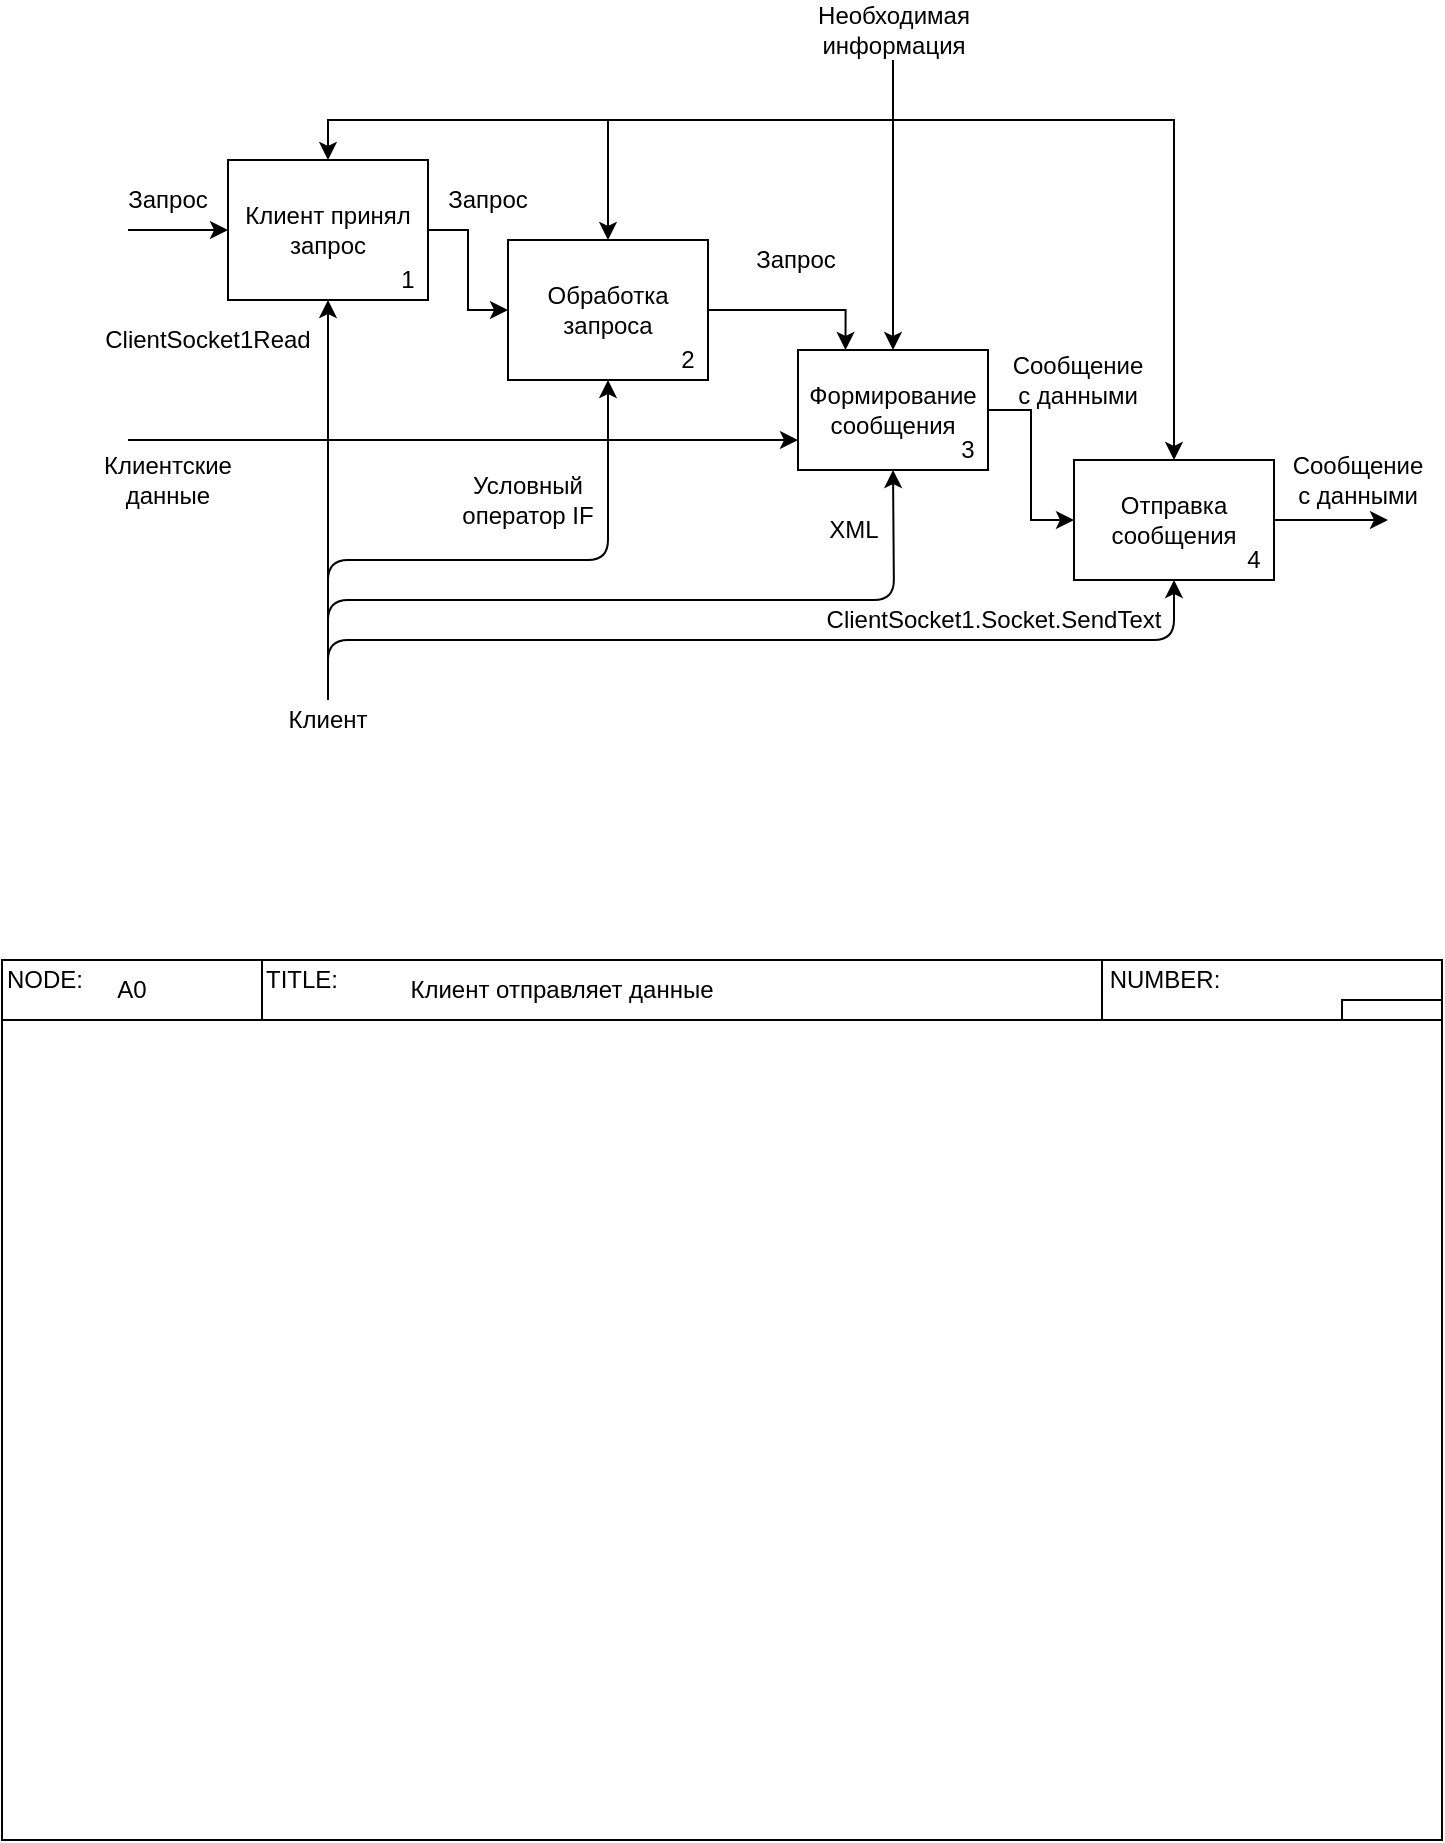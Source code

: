 <mxfile version="13.0.1" type="github">
  <diagram id="AoLe5V4ISyPj-6RMyFMR" name="Страница 1">
    <mxGraphModel dx="860" dy="663" grid="1" gridSize="10" guides="1" tooltips="1" connect="1" arrows="1" fold="1" page="1" pageScale="1" pageWidth="827" pageHeight="1169" math="0" shadow="0">
      <root>
        <mxCell id="0" />
        <mxCell id="1" parent="0" />
        <mxCell id="TYSZjx4eLuvWmIhEO_7E-36" style="edgeStyle=orthogonalEdgeStyle;rounded=0;orthogonalLoop=1;jettySize=auto;html=1;exitX=1;exitY=0.5;exitDx=0;exitDy=0;entryX=0;entryY=0.5;entryDx=0;entryDy=0;" parent="1" source="pFTF1I5AWca8MZ5ZyV97-1" target="pFTF1I5AWca8MZ5ZyV97-18" edge="1">
          <mxGeometry relative="1" as="geometry" />
        </mxCell>
        <mxCell id="pFTF1I5AWca8MZ5ZyV97-1" value="Клиент принял запрос" style="rounded=0;whiteSpace=wrap;html=1;" parent="1" vertex="1">
          <mxGeometry x="160" y="190" width="100" height="70" as="geometry" />
        </mxCell>
        <mxCell id="pFTF1I5AWca8MZ5ZyV97-4" value="1" style="text;html=1;strokeColor=none;fillColor=none;align=center;verticalAlign=middle;whiteSpace=wrap;rounded=0;" parent="1" vertex="1">
          <mxGeometry x="240" y="240" width="20" height="20" as="geometry" />
        </mxCell>
        <mxCell id="YUrXhNPh0uZ1h1seXc1K-17" style="edgeStyle=orthogonalEdgeStyle;rounded=0;orthogonalLoop=1;jettySize=auto;html=1;exitX=1;exitY=0.5;exitDx=0;exitDy=0;entryX=0;entryY=0.5;entryDx=0;entryDy=0;" parent="1" source="pFTF1I5AWca8MZ5ZyV97-11" target="pFTF1I5AWca8MZ5ZyV97-17" edge="1">
          <mxGeometry relative="1" as="geometry" />
        </mxCell>
        <mxCell id="pFTF1I5AWca8MZ5ZyV97-11" value="Формирование сообщения" style="rounded=0;whiteSpace=wrap;html=1;" parent="1" vertex="1">
          <mxGeometry x="445" y="285" width="95" height="60" as="geometry" />
        </mxCell>
        <mxCell id="pFTF1I5AWca8MZ5ZyV97-16" value="3" style="text;html=1;strokeColor=none;fillColor=none;align=center;verticalAlign=middle;whiteSpace=wrap;rounded=0;" parent="1" vertex="1">
          <mxGeometry x="520" y="325" width="20" height="20" as="geometry" />
        </mxCell>
        <mxCell id="pFTF1I5AWca8MZ5ZyV97-34" style="edgeStyle=orthogonalEdgeStyle;rounded=0;orthogonalLoop=1;jettySize=auto;html=1;exitX=1;exitY=0.5;exitDx=0;exitDy=0;" parent="1" source="pFTF1I5AWca8MZ5ZyV97-17" edge="1">
          <mxGeometry relative="1" as="geometry">
            <mxPoint x="740" y="370" as="targetPoint" />
          </mxGeometry>
        </mxCell>
        <mxCell id="pFTF1I5AWca8MZ5ZyV97-17" value="Отправка сообщения" style="rounded=0;whiteSpace=wrap;html=1;" parent="1" vertex="1">
          <mxGeometry x="583" y="340" width="100" height="60" as="geometry" />
        </mxCell>
        <mxCell id="TYSZjx4eLuvWmIhEO_7E-25" style="edgeStyle=orthogonalEdgeStyle;rounded=0;orthogonalLoop=1;jettySize=auto;html=1;exitX=1;exitY=0.5;exitDx=0;exitDy=0;entryX=0.25;entryY=0;entryDx=0;entryDy=0;" parent="1" source="pFTF1I5AWca8MZ5ZyV97-18" target="pFTF1I5AWca8MZ5ZyV97-11" edge="1">
          <mxGeometry relative="1" as="geometry" />
        </mxCell>
        <mxCell id="pFTF1I5AWca8MZ5ZyV97-18" value="Обработка запроса" style="rounded=0;whiteSpace=wrap;html=1;" parent="1" vertex="1">
          <mxGeometry x="300" y="230" width="100" height="70" as="geometry" />
        </mxCell>
        <mxCell id="pFTF1I5AWca8MZ5ZyV97-23" value="4" style="text;html=1;strokeColor=none;fillColor=none;align=center;verticalAlign=middle;whiteSpace=wrap;rounded=0;" parent="1" vertex="1">
          <mxGeometry x="663" y="380" width="20" height="20" as="geometry" />
        </mxCell>
        <mxCell id="pFTF1I5AWca8MZ5ZyV97-37" value="Сообщение с данными" style="text;html=1;strokeColor=none;fillColor=none;align=center;verticalAlign=middle;whiteSpace=wrap;rounded=0;" parent="1" vertex="1">
          <mxGeometry x="550" y="285" width="70" height="30" as="geometry" />
        </mxCell>
        <mxCell id="pFTF1I5AWca8MZ5ZyV97-42" value="Клиентские данные" style="text;html=1;strokeColor=none;fillColor=none;align=center;verticalAlign=middle;whiteSpace=wrap;rounded=0;" parent="1" vertex="1">
          <mxGeometry x="95" y="335" width="70" height="30" as="geometry" />
        </mxCell>
        <mxCell id="pFTF1I5AWca8MZ5ZyV97-43" value="" style="endArrow=classic;html=1;entryX=0;entryY=0.75;entryDx=0;entryDy=0;" parent="1" target="pFTF1I5AWca8MZ5ZyV97-11" edge="1">
          <mxGeometry width="50" height="50" relative="1" as="geometry">
            <mxPoint x="110" y="330" as="sourcePoint" />
            <mxPoint x="130" y="240" as="targetPoint" />
          </mxGeometry>
        </mxCell>
        <mxCell id="X1KBWUIIKqeDnerTApMN-15" value="2" style="text;html=1;strokeColor=none;fillColor=none;align=center;verticalAlign=middle;whiteSpace=wrap;rounded=0;" parent="1" vertex="1">
          <mxGeometry x="380" y="280" width="20" height="20" as="geometry" />
        </mxCell>
        <mxCell id="YUrXhNPh0uZ1h1seXc1K-36" value="Клиент" style="text;html=1;strokeColor=none;fillColor=none;align=center;verticalAlign=middle;whiteSpace=wrap;rounded=0;" parent="1" vertex="1">
          <mxGeometry x="190" y="460" width="40" height="20" as="geometry" />
        </mxCell>
        <mxCell id="TYSZjx4eLuvWmIhEO_7E-1" value="" style="rounded=0;whiteSpace=wrap;html=1;fillColor=none;" parent="1" vertex="1">
          <mxGeometry x="47" y="620" width="720" height="410" as="geometry" />
        </mxCell>
        <mxCell id="TYSZjx4eLuvWmIhEO_7E-2" value="" style="rounded=0;whiteSpace=wrap;html=1;fillColor=none;" parent="1" vertex="1">
          <mxGeometry x="47" y="590" width="720" height="30" as="geometry" />
        </mxCell>
        <mxCell id="TYSZjx4eLuvWmIhEO_7E-3" value="" style="rounded=0;whiteSpace=wrap;html=1;fillColor=none;" parent="1" vertex="1">
          <mxGeometry x="597" y="590" width="170" height="30" as="geometry" />
        </mxCell>
        <mxCell id="TYSZjx4eLuvWmIhEO_7E-4" value="" style="rounded=0;whiteSpace=wrap;html=1;fillColor=none;" parent="1" vertex="1">
          <mxGeometry x="47" y="590" width="130" height="30" as="geometry" />
        </mxCell>
        <mxCell id="TYSZjx4eLuvWmIhEO_7E-5" value="NODE:" style="text;html=1;strokeColor=none;fillColor=none;align=center;verticalAlign=middle;whiteSpace=wrap;rounded=0;" parent="1" vertex="1">
          <mxGeometry x="47" y="590" width="43" height="20" as="geometry" />
        </mxCell>
        <mxCell id="TYSZjx4eLuvWmIhEO_7E-6" value="A0" style="text;html=1;strokeColor=none;fillColor=none;align=center;verticalAlign=middle;whiteSpace=wrap;rounded=0;" parent="1" vertex="1">
          <mxGeometry x="92" y="595" width="40" height="20" as="geometry" />
        </mxCell>
        <mxCell id="TYSZjx4eLuvWmIhEO_7E-7" value="TITLE:" style="text;html=1;strokeColor=none;fillColor=none;align=center;verticalAlign=middle;whiteSpace=wrap;rounded=0;" parent="1" vertex="1">
          <mxGeometry x="177" y="590" width="40" height="20" as="geometry" />
        </mxCell>
        <mxCell id="TYSZjx4eLuvWmIhEO_7E-8" value="NUMBER:" style="text;html=1;strokeColor=none;fillColor=none;align=center;verticalAlign=middle;whiteSpace=wrap;rounded=0;" parent="1" vertex="1">
          <mxGeometry x="597" y="590" width="63" height="20" as="geometry" />
        </mxCell>
        <mxCell id="TYSZjx4eLuvWmIhEO_7E-9" value="" style="rounded=0;whiteSpace=wrap;html=1;fillColor=none;" parent="1" vertex="1">
          <mxGeometry x="717" y="610" width="50" height="10" as="geometry" />
        </mxCell>
        <mxCell id="TYSZjx4eLuvWmIhEO_7E-10" value="Клиент отправляет данные" style="text;html=1;strokeColor=none;fillColor=none;align=center;verticalAlign=middle;whiteSpace=wrap;rounded=0;shadow=0;" parent="1" vertex="1">
          <mxGeometry x="217" y="595" width="220" height="20" as="geometry" />
        </mxCell>
        <mxCell id="TYSZjx4eLuvWmIhEO_7E-11" value="" style="endArrow=classic;html=1;entryX=0;entryY=0.5;entryDx=0;entryDy=0;" parent="1" target="pFTF1I5AWca8MZ5ZyV97-1" edge="1">
          <mxGeometry width="50" height="50" relative="1" as="geometry">
            <mxPoint x="110" y="225" as="sourcePoint" />
            <mxPoint x="550" y="340" as="targetPoint" />
          </mxGeometry>
        </mxCell>
        <mxCell id="TYSZjx4eLuvWmIhEO_7E-12" value="Запрос" style="text;html=1;strokeColor=none;fillColor=none;align=center;verticalAlign=middle;whiteSpace=wrap;rounded=0;" parent="1" vertex="1">
          <mxGeometry x="110" y="200" width="40" height="20" as="geometry" />
        </mxCell>
        <mxCell id="TYSZjx4eLuvWmIhEO_7E-26" value="Запрос" style="text;html=1;strokeColor=none;fillColor=none;align=center;verticalAlign=middle;whiteSpace=wrap;rounded=0;" parent="1" vertex="1">
          <mxGeometry x="414" y="220" width="60" height="40" as="geometry" />
        </mxCell>
        <mxCell id="TYSZjx4eLuvWmIhEO_7E-28" value="Необходимая информация" style="text;html=1;strokeColor=none;fillColor=none;align=center;verticalAlign=middle;whiteSpace=wrap;rounded=0;" parent="1" vertex="1">
          <mxGeometry x="452.5" y="110" width="80" height="30" as="geometry" />
        </mxCell>
        <mxCell id="TYSZjx4eLuvWmIhEO_7E-31" style="edgeStyle=orthogonalEdgeStyle;rounded=0;orthogonalLoop=1;jettySize=auto;html=1;exitX=0.5;exitY=1;exitDx=0;exitDy=0;entryX=0.5;entryY=0;entryDx=0;entryDy=0;" parent="1" target="pFTF1I5AWca8MZ5ZyV97-18" edge="1">
          <mxGeometry relative="1" as="geometry">
            <mxPoint x="492.5" y="140" as="sourcePoint" />
            <Array as="points">
              <mxPoint x="492" y="170" />
              <mxPoint x="350" y="170" />
            </Array>
          </mxGeometry>
        </mxCell>
        <mxCell id="TYSZjx4eLuvWmIhEO_7E-32" style="edgeStyle=orthogonalEdgeStyle;rounded=0;orthogonalLoop=1;jettySize=auto;html=1;exitX=0.5;exitY=1;exitDx=0;exitDy=0;entryX=0.5;entryY=0;entryDx=0;entryDy=0;" parent="1" target="pFTF1I5AWca8MZ5ZyV97-1" edge="1">
          <mxGeometry relative="1" as="geometry">
            <mxPoint x="492.5" y="140" as="sourcePoint" />
            <Array as="points">
              <mxPoint x="492" y="170" />
              <mxPoint x="210" y="170" />
            </Array>
          </mxGeometry>
        </mxCell>
        <mxCell id="TYSZjx4eLuvWmIhEO_7E-33" style="edgeStyle=orthogonalEdgeStyle;rounded=0;orthogonalLoop=1;jettySize=auto;html=1;exitX=0.5;exitY=1;exitDx=0;exitDy=0;" parent="1" target="pFTF1I5AWca8MZ5ZyV97-17" edge="1">
          <mxGeometry relative="1" as="geometry">
            <mxPoint x="492.5" y="140" as="sourcePoint" />
            <Array as="points">
              <mxPoint x="492" y="170" />
              <mxPoint x="633" y="170" />
            </Array>
          </mxGeometry>
        </mxCell>
        <mxCell id="TYSZjx4eLuvWmIhEO_7E-34" style="edgeStyle=orthogonalEdgeStyle;rounded=0;orthogonalLoop=1;jettySize=auto;html=1;exitX=0.5;exitY=1;exitDx=0;exitDy=0;entryX=0.5;entryY=0;entryDx=0;entryDy=0;" parent="1" target="pFTF1I5AWca8MZ5ZyV97-11" edge="1">
          <mxGeometry relative="1" as="geometry">
            <mxPoint x="492.5" y="140" as="sourcePoint" />
            <Array as="points">
              <mxPoint x="492" y="150" />
              <mxPoint x="492" y="150" />
            </Array>
          </mxGeometry>
        </mxCell>
        <mxCell id="TYSZjx4eLuvWmIhEO_7E-37" value="Запрос" style="text;html=1;strokeColor=none;fillColor=none;align=center;verticalAlign=middle;whiteSpace=wrap;rounded=0;" parent="1" vertex="1">
          <mxGeometry x="270" y="200" width="40" height="20" as="geometry" />
        </mxCell>
        <mxCell id="TYSZjx4eLuvWmIhEO_7E-43" value="&lt;span style=&quot;text-align: left&quot;&gt;ClientSocket1Read&lt;/span&gt;" style="text;html=1;strokeColor=none;fillColor=none;align=center;verticalAlign=middle;whiteSpace=wrap;rounded=0;" parent="1" vertex="1">
          <mxGeometry x="95" y="270" width="110" height="20" as="geometry" />
        </mxCell>
        <mxCell id="TYSZjx4eLuvWmIhEO_7E-46" value="" style="endArrow=classic;html=1;entryX=0.5;entryY=1;entryDx=0;entryDy=0;" parent="1" target="pFTF1I5AWca8MZ5ZyV97-17" edge="1">
          <mxGeometry width="50" height="50" relative="1" as="geometry">
            <mxPoint x="210" y="460" as="sourcePoint" />
            <mxPoint x="390" y="290" as="targetPoint" />
            <Array as="points">
              <mxPoint x="210" y="430" />
              <mxPoint x="633" y="430" />
            </Array>
          </mxGeometry>
        </mxCell>
        <mxCell id="TYSZjx4eLuvWmIhEO_7E-49" value="ClientSocket1.Socket.SendText" style="text;html=1;strokeColor=none;fillColor=none;align=center;verticalAlign=middle;whiteSpace=wrap;rounded=0;" parent="1" vertex="1">
          <mxGeometry x="452.5" y="410" width="180" height="20" as="geometry" />
        </mxCell>
        <mxCell id="TYSZjx4eLuvWmIhEO_7E-50" value="XML" style="text;html=1;strokeColor=none;fillColor=none;align=center;verticalAlign=middle;whiteSpace=wrap;rounded=0;" parent="1" vertex="1">
          <mxGeometry x="452.5" y="365" width="40" height="20" as="geometry" />
        </mxCell>
        <mxCell id="TYSZjx4eLuvWmIhEO_7E-55" value="" style="endArrow=classic;html=1;entryX=0.5;entryY=1;entryDx=0;entryDy=0;" parent="1" target="pFTF1I5AWca8MZ5ZyV97-11" edge="1">
          <mxGeometry width="50" height="50" relative="1" as="geometry">
            <mxPoint x="210" y="460" as="sourcePoint" />
            <mxPoint x="380" y="290" as="targetPoint" />
            <Array as="points">
              <mxPoint x="210" y="410" />
              <mxPoint x="493" y="410" />
            </Array>
          </mxGeometry>
        </mxCell>
        <mxCell id="TYSZjx4eLuvWmIhEO_7E-56" value="" style="endArrow=classic;html=1;entryX=0.5;entryY=1;entryDx=0;entryDy=0;" parent="1" target="pFTF1I5AWca8MZ5ZyV97-1" edge="1">
          <mxGeometry width="50" height="50" relative="1" as="geometry">
            <mxPoint x="210" y="460" as="sourcePoint" />
            <mxPoint x="380" y="290" as="targetPoint" />
          </mxGeometry>
        </mxCell>
        <mxCell id="TYSZjx4eLuvWmIhEO_7E-58" value="" style="endArrow=classic;html=1;exitX=0.5;exitY=0;exitDx=0;exitDy=0;entryX=0.5;entryY=1;entryDx=0;entryDy=0;" parent="1" source="YUrXhNPh0uZ1h1seXc1K-36" target="pFTF1I5AWca8MZ5ZyV97-18" edge="1">
          <mxGeometry width="50" height="50" relative="1" as="geometry">
            <mxPoint x="330" y="340" as="sourcePoint" />
            <mxPoint x="380" y="290" as="targetPoint" />
            <Array as="points">
              <mxPoint x="210" y="390" />
              <mxPoint x="350" y="390" />
            </Array>
          </mxGeometry>
        </mxCell>
        <mxCell id="TYSZjx4eLuvWmIhEO_7E-59" value="Условный оператор IF" style="text;html=1;strokeColor=none;fillColor=none;align=center;verticalAlign=middle;whiteSpace=wrap;rounded=0;" parent="1" vertex="1">
          <mxGeometry x="260" y="345" width="100" height="30" as="geometry" />
        </mxCell>
        <mxCell id="XqKl524wQey9KGfB8_dC-2" value="Сообщение с данными" style="text;html=1;strokeColor=none;fillColor=none;align=center;verticalAlign=middle;whiteSpace=wrap;rounded=0;" vertex="1" parent="1">
          <mxGeometry x="690" y="335" width="70" height="30" as="geometry" />
        </mxCell>
      </root>
    </mxGraphModel>
  </diagram>
</mxfile>
